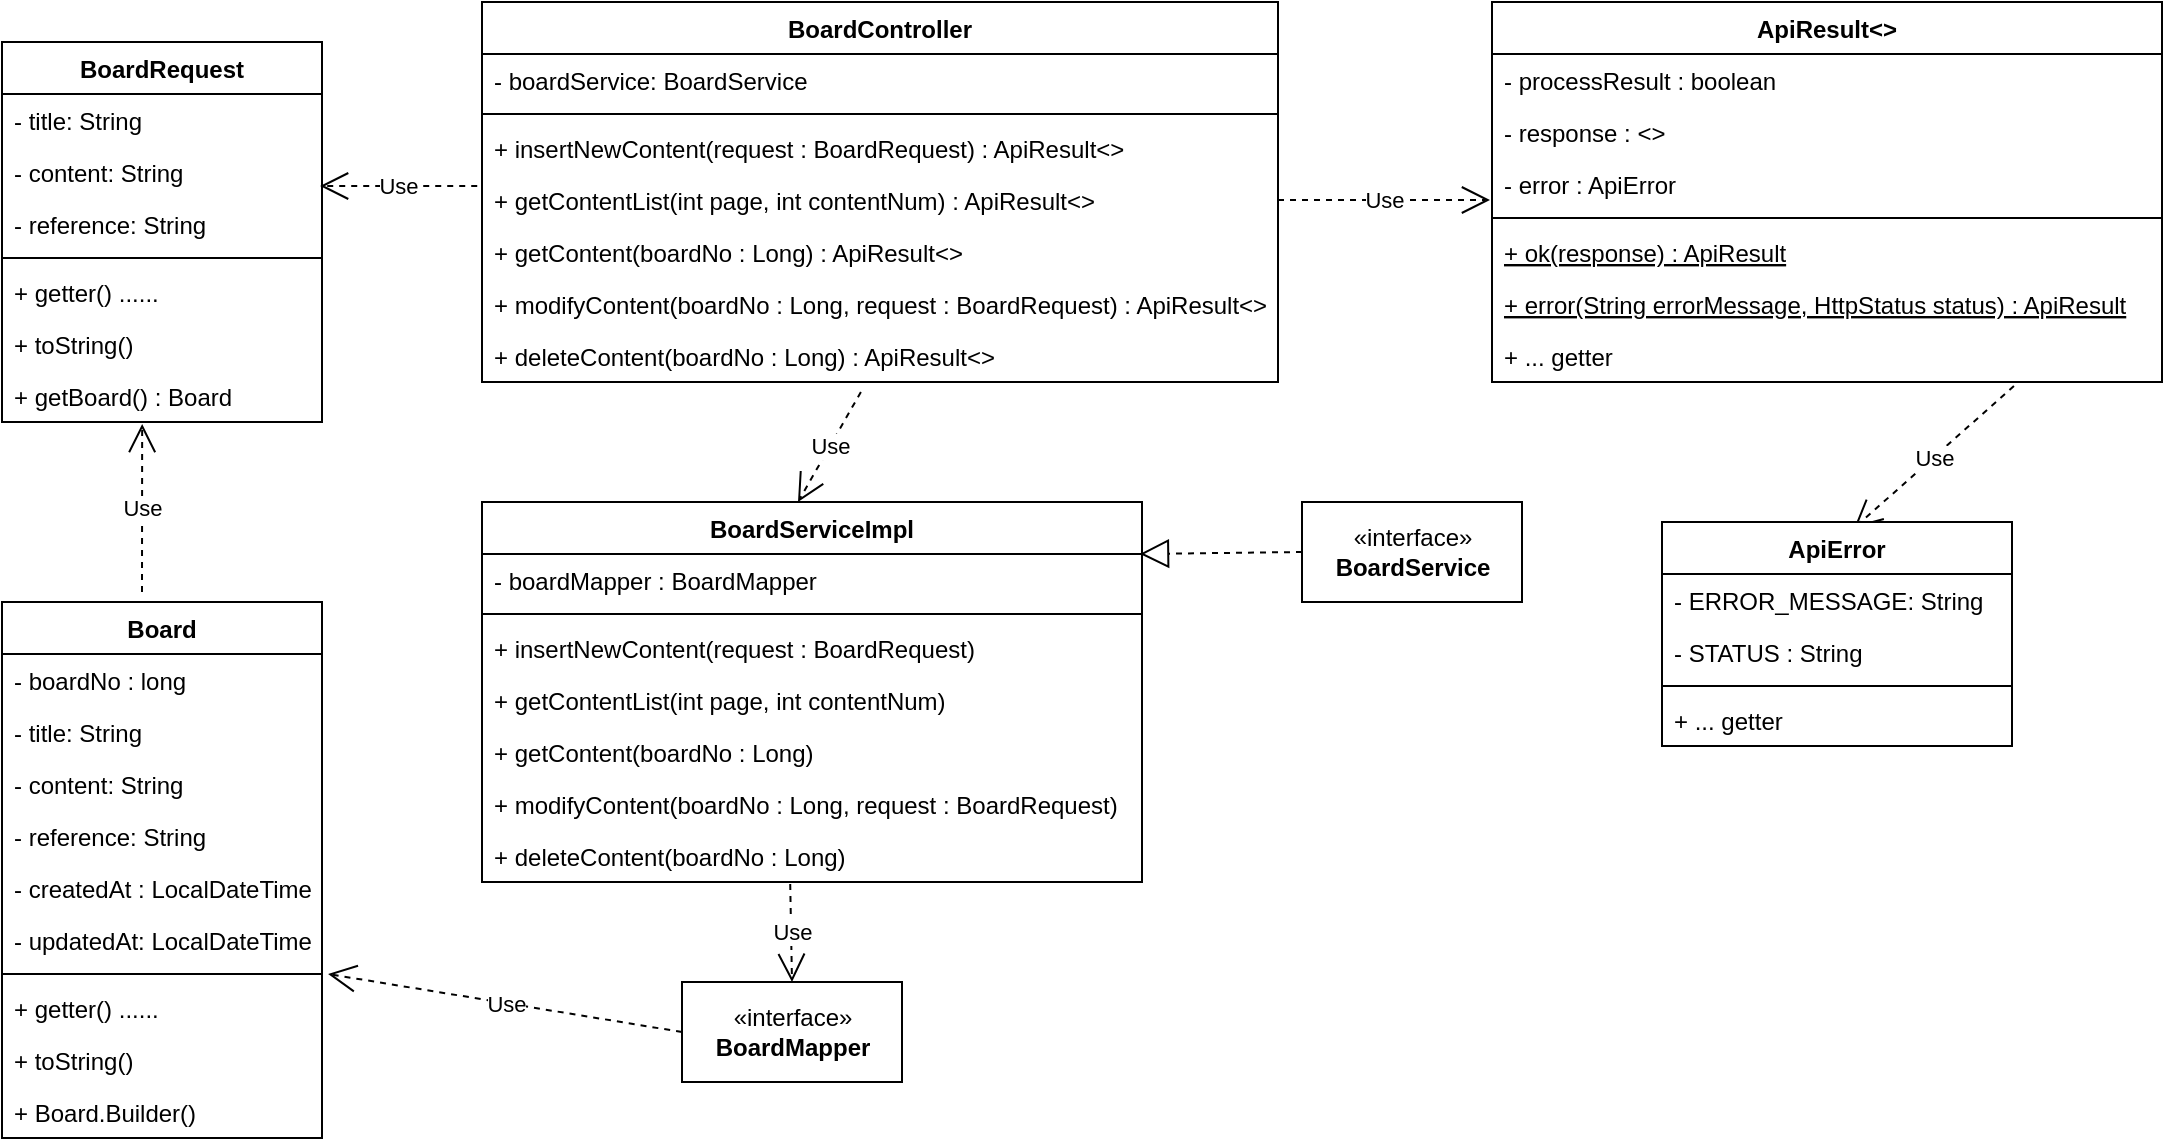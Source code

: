 <mxfile version="13.0.3" type="device"><diagram id="C5RBs43oDa-KdzZeNtuy" name="Page-1"><mxGraphModel dx="1662" dy="832" grid="1" gridSize="10" guides="1" tooltips="1" connect="1" arrows="1" fold="1" page="1" pageScale="1" pageWidth="1169" pageHeight="827" math="0" shadow="0"><root><mxCell id="WIyWlLk6GJQsqaUBKTNV-0"/><mxCell id="WIyWlLk6GJQsqaUBKTNV-1" parent="WIyWlLk6GJQsqaUBKTNV-0"/><mxCell id="ltQEamVowMOBJpzG75vd-33" value="Use" style="endArrow=open;endSize=12;dashed=1;html=1;entryX=0.994;entryY=-0.231;entryDx=0;entryDy=0;entryPerimeter=0;exitX=-0.006;exitY=0.231;exitDx=0;exitDy=0;exitPerimeter=0;" parent="WIyWlLk6GJQsqaUBKTNV-1" source="ltQEamVowMOBJpzG75vd-29" target="ltQEamVowMOBJpzG75vd-25" edge="1"><mxGeometry width="160" relative="1" as="geometry"><mxPoint x="270" y="360" as="sourcePoint"/><mxPoint x="430" y="360" as="targetPoint"/></mxGeometry></mxCell><mxCell id="ltQEamVowMOBJpzG75vd-55" value="Use" style="endArrow=open;endSize=12;dashed=1;html=1;entryX=0.438;entryY=1.038;entryDx=0;entryDy=0;entryPerimeter=0;" parent="WIyWlLk6GJQsqaUBKTNV-1" target="ltQEamVowMOBJpzG75vd-28" edge="1"><mxGeometry width="160" relative="1" as="geometry"><mxPoint x="110" y="375" as="sourcePoint"/><mxPoint x="80.51" y="340.004" as="targetPoint"/></mxGeometry></mxCell><mxCell id="ltQEamVowMOBJpzG75vd-56" value="Use" style="endArrow=open;endSize=12;dashed=1;html=1;exitX=0.476;exitY=1.192;exitDx=0;exitDy=0;exitPerimeter=0;" parent="WIyWlLk6GJQsqaUBKTNV-1" source="ltQEamVowMOBJpzG75vd-32" edge="1"><mxGeometry width="160" relative="1" as="geometry"><mxPoint x="360" y="654.01" as="sourcePoint"/><mxPoint x="438" y="330" as="targetPoint"/></mxGeometry></mxCell><mxCell id="ltQEamVowMOBJpzG75vd-57" value="«interface»&lt;br&gt;&lt;b&gt;BoardService&lt;/b&gt;" style="html=1;" parent="WIyWlLk6GJQsqaUBKTNV-1" vertex="1"><mxGeometry x="690" y="330" width="110" height="50" as="geometry"/></mxCell><mxCell id="ltQEamVowMOBJpzG75vd-68" value="" style="endArrow=block;dashed=1;endFill=0;endSize=12;html=1;exitX=0;exitY=0.5;exitDx=0;exitDy=0;" parent="WIyWlLk6GJQsqaUBKTNV-1" source="ltQEamVowMOBJpzG75vd-57" edge="1"><mxGeometry width="160" relative="1" as="geometry"><mxPoint x="590" y="420" as="sourcePoint"/><mxPoint x="609" y="356" as="targetPoint"/></mxGeometry></mxCell><mxCell id="ltQEamVowMOBJpzG75vd-69" value="«interface»&lt;br&gt;&lt;b&gt;BoardMapper&lt;/b&gt;" style="html=1;" parent="WIyWlLk6GJQsqaUBKTNV-1" vertex="1"><mxGeometry x="380" y="570" width="110" height="50" as="geometry"/></mxCell><mxCell id="ltQEamVowMOBJpzG75vd-70" value="Use" style="endArrow=open;endSize=12;dashed=1;html=1;entryX=0.5;entryY=0;entryDx=0;entryDy=0;exitX=0.467;exitY=1.038;exitDx=0;exitDy=0;exitPerimeter=0;" parent="WIyWlLk6GJQsqaUBKTNV-1" source="ltQEamVowMOBJpzG75vd-52" target="ltQEamVowMOBJpzG75vd-69" edge="1"><mxGeometry width="160" relative="1" as="geometry"><mxPoint x="470" y="724.01" as="sourcePoint"/><mxPoint x="470.08" y="639.998" as="targetPoint"/></mxGeometry></mxCell><mxCell id="ltQEamVowMOBJpzG75vd-71" value="Use" style="endArrow=open;endSize=12;dashed=1;html=1;entryX=1.019;entryY=1.154;entryDx=0;entryDy=0;entryPerimeter=0;exitX=0;exitY=0.5;exitDx=0;exitDy=0;" parent="WIyWlLk6GJQsqaUBKTNV-1" source="ltQEamVowMOBJpzG75vd-69" target="ltQEamVowMOBJpzG75vd-40" edge="1"><mxGeometry width="160" relative="1" as="geometry"><mxPoint x="320" y="704.01" as="sourcePoint"/><mxPoint x="320.08" y="619.998" as="targetPoint"/></mxGeometry></mxCell><mxCell id="46G68UYG8975yDm1quq3-13" value="Use" style="endArrow=open;endSize=12;dashed=1;html=1;exitX=0.779;exitY=1.077;exitDx=0;exitDy=0;exitPerimeter=0;entryX=0.549;entryY=0.027;entryDx=0;entryDy=0;entryPerimeter=0;" edge="1" parent="WIyWlLk6GJQsqaUBKTNV-1" source="46G68UYG8975yDm1quq3-7" target="46G68UYG8975yDm1quq3-8"><mxGeometry width="160" relative="1" as="geometry"><mxPoint x="970" y="274.992" as="sourcePoint"/><mxPoint x="970.92" y="330" as="targetPoint"/></mxGeometry></mxCell><mxCell id="ltQEamVowMOBJpzG75vd-22" value="BoardRequest" style="swimlane;fontStyle=1;align=center;verticalAlign=top;childLayout=stackLayout;horizontal=1;startSize=26;horizontalStack=0;resizeParent=1;resizeParentMax=0;resizeLast=0;collapsible=1;marginBottom=0;" parent="WIyWlLk6GJQsqaUBKTNV-1" vertex="1"><mxGeometry x="40" y="100" width="160" height="190" as="geometry"/></mxCell><mxCell id="ltQEamVowMOBJpzG75vd-23" value="- title: String" style="text;strokeColor=none;fillColor=none;align=left;verticalAlign=top;spacingLeft=4;spacingRight=4;overflow=hidden;rotatable=0;points=[[0,0.5],[1,0.5]];portConstraint=eastwest;" parent="ltQEamVowMOBJpzG75vd-22" vertex="1"><mxGeometry y="26" width="160" height="26" as="geometry"/></mxCell><mxCell id="ltQEamVowMOBJpzG75vd-24" value="- content: String" style="text;strokeColor=none;fillColor=none;align=left;verticalAlign=top;spacingLeft=4;spacingRight=4;overflow=hidden;rotatable=0;points=[[0,0.5],[1,0.5]];portConstraint=eastwest;" parent="ltQEamVowMOBJpzG75vd-22" vertex="1"><mxGeometry y="52" width="160" height="26" as="geometry"/></mxCell><mxCell id="ltQEamVowMOBJpzG75vd-25" value="- reference: String" style="text;strokeColor=none;fillColor=none;align=left;verticalAlign=top;spacingLeft=4;spacingRight=4;overflow=hidden;rotatable=0;points=[[0,0.5],[1,0.5]];portConstraint=eastwest;" parent="ltQEamVowMOBJpzG75vd-22" vertex="1"><mxGeometry y="78" width="160" height="26" as="geometry"/></mxCell><mxCell id="ltQEamVowMOBJpzG75vd-26" value="" style="line;strokeWidth=1;fillColor=none;align=left;verticalAlign=middle;spacingTop=-1;spacingLeft=3;spacingRight=3;rotatable=0;labelPosition=right;points=[];portConstraint=eastwest;" parent="ltQEamVowMOBJpzG75vd-22" vertex="1"><mxGeometry y="104" width="160" height="8" as="geometry"/></mxCell><mxCell id="ltQEamVowMOBJpzG75vd-27" value="+ getter() ......" style="text;strokeColor=none;fillColor=none;align=left;verticalAlign=top;spacingLeft=4;spacingRight=4;overflow=hidden;rotatable=0;points=[[0,0.5],[1,0.5]];portConstraint=eastwest;" parent="ltQEamVowMOBJpzG75vd-22" vertex="1"><mxGeometry y="112" width="160" height="26" as="geometry"/></mxCell><mxCell id="ltQEamVowMOBJpzG75vd-54" value="+ toString()" style="text;strokeColor=none;fillColor=none;align=left;verticalAlign=top;spacingLeft=4;spacingRight=4;overflow=hidden;rotatable=0;points=[[0,0.5],[1,0.5]];portConstraint=eastwest;" parent="ltQEamVowMOBJpzG75vd-22" vertex="1"><mxGeometry y="138" width="160" height="26" as="geometry"/></mxCell><mxCell id="ltQEamVowMOBJpzG75vd-28" value="+ getBoard() : Board" style="text;strokeColor=none;fillColor=none;align=left;verticalAlign=top;spacingLeft=4;spacingRight=4;overflow=hidden;rotatable=0;points=[[0,0.5],[1,0.5]];portConstraint=eastwest;" parent="ltQEamVowMOBJpzG75vd-22" vertex="1"><mxGeometry y="164" width="160" height="26" as="geometry"/></mxCell><mxCell id="ltQEamVowMOBJpzG75vd-11" value="BoardController" style="swimlane;fontStyle=1;align=center;verticalAlign=top;childLayout=stackLayout;horizontal=1;startSize=26;horizontalStack=0;resizeParent=1;resizeParentMax=0;resizeLast=0;collapsible=1;marginBottom=0;" parent="WIyWlLk6GJQsqaUBKTNV-1" vertex="1"><mxGeometry x="280" y="80" width="398" height="190" as="geometry"/></mxCell><mxCell id="ltQEamVowMOBJpzG75vd-15" value="- boardService: BoardService" style="text;strokeColor=none;fillColor=none;align=left;verticalAlign=top;spacingLeft=4;spacingRight=4;overflow=hidden;rotatable=0;points=[[0,0.5],[1,0.5]];portConstraint=eastwest;" parent="ltQEamVowMOBJpzG75vd-11" vertex="1"><mxGeometry y="26" width="398" height="26" as="geometry"/></mxCell><mxCell id="ltQEamVowMOBJpzG75vd-18" value="" style="line;strokeWidth=1;fillColor=none;align=left;verticalAlign=middle;spacingTop=-1;spacingLeft=3;spacingRight=3;rotatable=0;labelPosition=right;points=[];portConstraint=eastwest;" parent="ltQEamVowMOBJpzG75vd-11" vertex="1"><mxGeometry y="52" width="398" height="8" as="geometry"/></mxCell><mxCell id="ltQEamVowMOBJpzG75vd-20" value="+ insertNewContent(request : BoardRequest) : ApiResult&lt;&gt;" style="text;strokeColor=none;fillColor=none;align=left;verticalAlign=top;spacingLeft=4;spacingRight=4;overflow=hidden;rotatable=0;points=[[0,0.5],[1,0.5]];portConstraint=eastwest;" parent="ltQEamVowMOBJpzG75vd-11" vertex="1"><mxGeometry y="60" width="398" height="26" as="geometry"/></mxCell><mxCell id="ltQEamVowMOBJpzG75vd-29" value="+ getContentList(int page, int contentNum) : ApiResult&lt;&gt;" style="text;strokeColor=none;fillColor=none;align=left;verticalAlign=top;spacingLeft=4;spacingRight=4;overflow=hidden;rotatable=0;points=[[0,0.5],[1,0.5]];portConstraint=eastwest;" parent="ltQEamVowMOBJpzG75vd-11" vertex="1"><mxGeometry y="86" width="398" height="26" as="geometry"/></mxCell><mxCell id="ltQEamVowMOBJpzG75vd-30" value="+ getContent(boardNo : Long) : ApiResult&lt;&gt;" style="text;strokeColor=none;fillColor=none;align=left;verticalAlign=top;spacingLeft=4;spacingRight=4;overflow=hidden;rotatable=0;points=[[0,0.5],[1,0.5]];portConstraint=eastwest;" parent="ltQEamVowMOBJpzG75vd-11" vertex="1"><mxGeometry y="112" width="398" height="26" as="geometry"/></mxCell><mxCell id="ltQEamVowMOBJpzG75vd-31" value="+ modifyContent(boardNo : Long, request : BoardRequest) : ApiResult&lt;&gt;" style="text;strokeColor=none;fillColor=none;align=left;verticalAlign=top;spacingLeft=4;spacingRight=4;overflow=hidden;rotatable=0;points=[[0,0.5],[1,0.5]];portConstraint=eastwest;" parent="ltQEamVowMOBJpzG75vd-11" vertex="1"><mxGeometry y="138" width="398" height="26" as="geometry"/></mxCell><mxCell id="ltQEamVowMOBJpzG75vd-32" value="+ deleteContent(boardNo : Long) : ApiResult&lt;&gt;" style="text;strokeColor=none;fillColor=none;align=left;verticalAlign=top;spacingLeft=4;spacingRight=4;overflow=hidden;rotatable=0;points=[[0,0.5],[1,0.5]];portConstraint=eastwest;" parent="ltQEamVowMOBJpzG75vd-11" vertex="1"><mxGeometry y="164" width="398" height="26" as="geometry"/></mxCell><mxCell id="ltQEamVowMOBJpzG75vd-34" value="Board" style="swimlane;fontStyle=1;align=center;verticalAlign=top;childLayout=stackLayout;horizontal=1;startSize=26;horizontalStack=0;resizeParent=1;resizeParentMax=0;resizeLast=0;collapsible=1;marginBottom=0;" parent="WIyWlLk6GJQsqaUBKTNV-1" vertex="1"><mxGeometry x="40" y="380" width="160" height="268" as="geometry"/></mxCell><mxCell id="ltQEamVowMOBJpzG75vd-35" value="- boardNo : long" style="text;strokeColor=none;fillColor=none;align=left;verticalAlign=top;spacingLeft=4;spacingRight=4;overflow=hidden;rotatable=0;points=[[0,0.5],[1,0.5]];portConstraint=eastwest;" parent="ltQEamVowMOBJpzG75vd-34" vertex="1"><mxGeometry y="26" width="160" height="26" as="geometry"/></mxCell><mxCell id="ltQEamVowMOBJpzG75vd-36" value="- title: String" style="text;strokeColor=none;fillColor=none;align=left;verticalAlign=top;spacingLeft=4;spacingRight=4;overflow=hidden;rotatable=0;points=[[0,0.5],[1,0.5]];portConstraint=eastwest;" parent="ltQEamVowMOBJpzG75vd-34" vertex="1"><mxGeometry y="52" width="160" height="26" as="geometry"/></mxCell><mxCell id="ltQEamVowMOBJpzG75vd-37" value="- content: String" style="text;strokeColor=none;fillColor=none;align=left;verticalAlign=top;spacingLeft=4;spacingRight=4;overflow=hidden;rotatable=0;points=[[0,0.5],[1,0.5]];portConstraint=eastwest;" parent="ltQEamVowMOBJpzG75vd-34" vertex="1"><mxGeometry y="78" width="160" height="26" as="geometry"/></mxCell><mxCell id="ltQEamVowMOBJpzG75vd-38" value="- reference: String" style="text;strokeColor=none;fillColor=none;align=left;verticalAlign=top;spacingLeft=4;spacingRight=4;overflow=hidden;rotatable=0;points=[[0,0.5],[1,0.5]];portConstraint=eastwest;" parent="ltQEamVowMOBJpzG75vd-34" vertex="1"><mxGeometry y="104" width="160" height="26" as="geometry"/></mxCell><mxCell id="ltQEamVowMOBJpzG75vd-39" value="- createdAt : LocalDateTime" style="text;strokeColor=none;fillColor=none;align=left;verticalAlign=top;spacingLeft=4;spacingRight=4;overflow=hidden;rotatable=0;points=[[0,0.5],[1,0.5]];portConstraint=eastwest;" parent="ltQEamVowMOBJpzG75vd-34" vertex="1"><mxGeometry y="130" width="160" height="26" as="geometry"/></mxCell><mxCell id="ltQEamVowMOBJpzG75vd-40" value="- updatedAt: LocalDateTime" style="text;strokeColor=none;fillColor=none;align=left;verticalAlign=top;spacingLeft=4;spacingRight=4;overflow=hidden;rotatable=0;points=[[0,0.5],[1,0.5]];portConstraint=eastwest;" parent="ltQEamVowMOBJpzG75vd-34" vertex="1"><mxGeometry y="156" width="160" height="26" as="geometry"/></mxCell><mxCell id="ltQEamVowMOBJpzG75vd-41" value="" style="line;strokeWidth=1;fillColor=none;align=left;verticalAlign=middle;spacingTop=-1;spacingLeft=3;spacingRight=3;rotatable=0;labelPosition=right;points=[];portConstraint=eastwest;" parent="ltQEamVowMOBJpzG75vd-34" vertex="1"><mxGeometry y="182" width="160" height="8" as="geometry"/></mxCell><mxCell id="ltQEamVowMOBJpzG75vd-42" value="+ getter() ......" style="text;strokeColor=none;fillColor=none;align=left;verticalAlign=top;spacingLeft=4;spacingRight=4;overflow=hidden;rotatable=0;points=[[0,0.5],[1,0.5]];portConstraint=eastwest;" parent="ltQEamVowMOBJpzG75vd-34" vertex="1"><mxGeometry y="190" width="160" height="26" as="geometry"/></mxCell><mxCell id="ltQEamVowMOBJpzG75vd-43" value="+ toString()" style="text;strokeColor=none;fillColor=none;align=left;verticalAlign=top;spacingLeft=4;spacingRight=4;overflow=hidden;rotatable=0;points=[[0,0.5],[1,0.5]];portConstraint=eastwest;" parent="ltQEamVowMOBJpzG75vd-34" vertex="1"><mxGeometry y="216" width="160" height="26" as="geometry"/></mxCell><mxCell id="ltQEamVowMOBJpzG75vd-44" value="+ Board.Builder()" style="text;strokeColor=none;fillColor=none;align=left;verticalAlign=top;spacingLeft=4;spacingRight=4;overflow=hidden;rotatable=0;points=[[0,0.5],[1,0.5]];portConstraint=eastwest;" parent="ltQEamVowMOBJpzG75vd-34" vertex="1"><mxGeometry y="242" width="160" height="26" as="geometry"/></mxCell><mxCell id="ltQEamVowMOBJpzG75vd-0" value="BoardServiceImpl" style="swimlane;fontStyle=1;align=center;verticalAlign=top;childLayout=stackLayout;horizontal=1;startSize=26;horizontalStack=0;resizeParent=1;resizeParentMax=0;resizeLast=0;collapsible=1;marginBottom=0;" parent="WIyWlLk6GJQsqaUBKTNV-1" vertex="1"><mxGeometry x="280" y="330" width="330" height="190" as="geometry"/></mxCell><mxCell id="ltQEamVowMOBJpzG75vd-1" value="- boardMapper : BoardMapper" style="text;strokeColor=none;fillColor=none;align=left;verticalAlign=top;spacingLeft=4;spacingRight=4;overflow=hidden;rotatable=0;points=[[0,0.5],[1,0.5]];portConstraint=eastwest;" parent="ltQEamVowMOBJpzG75vd-0" vertex="1"><mxGeometry y="26" width="330" height="26" as="geometry"/></mxCell><mxCell id="ltQEamVowMOBJpzG75vd-2" value="" style="line;strokeWidth=1;fillColor=none;align=left;verticalAlign=middle;spacingTop=-1;spacingLeft=3;spacingRight=3;rotatable=0;labelPosition=right;points=[];portConstraint=eastwest;" parent="ltQEamVowMOBJpzG75vd-0" vertex="1"><mxGeometry y="52" width="330" height="8" as="geometry"/></mxCell><mxCell id="ltQEamVowMOBJpzG75vd-48" value="+ insertNewContent(request : BoardRequest)" style="text;strokeColor=none;fillColor=none;align=left;verticalAlign=top;spacingLeft=4;spacingRight=4;overflow=hidden;rotatable=0;points=[[0,0.5],[1,0.5]];portConstraint=eastwest;" parent="ltQEamVowMOBJpzG75vd-0" vertex="1"><mxGeometry y="60" width="330" height="26" as="geometry"/></mxCell><mxCell id="ltQEamVowMOBJpzG75vd-49" value="+ getContentList(int page, int contentNum)" style="text;strokeColor=none;fillColor=none;align=left;verticalAlign=top;spacingLeft=4;spacingRight=4;overflow=hidden;rotatable=0;points=[[0,0.5],[1,0.5]];portConstraint=eastwest;" parent="ltQEamVowMOBJpzG75vd-0" vertex="1"><mxGeometry y="86" width="330" height="26" as="geometry"/></mxCell><mxCell id="ltQEamVowMOBJpzG75vd-50" value="+ getContent(boardNo : Long)" style="text;strokeColor=none;fillColor=none;align=left;verticalAlign=top;spacingLeft=4;spacingRight=4;overflow=hidden;rotatable=0;points=[[0,0.5],[1,0.5]];portConstraint=eastwest;" parent="ltQEamVowMOBJpzG75vd-0" vertex="1"><mxGeometry y="112" width="330" height="26" as="geometry"/></mxCell><mxCell id="ltQEamVowMOBJpzG75vd-51" value="+ modifyContent(boardNo : Long, request : BoardRequest)" style="text;strokeColor=none;fillColor=none;align=left;verticalAlign=top;spacingLeft=4;spacingRight=4;overflow=hidden;rotatable=0;points=[[0,0.5],[1,0.5]];portConstraint=eastwest;" parent="ltQEamVowMOBJpzG75vd-0" vertex="1"><mxGeometry y="138" width="330" height="26" as="geometry"/></mxCell><mxCell id="ltQEamVowMOBJpzG75vd-52" value="+ deleteContent(boardNo : Long)" style="text;strokeColor=none;fillColor=none;align=left;verticalAlign=top;spacingLeft=4;spacingRight=4;overflow=hidden;rotatable=0;points=[[0,0.5],[1,0.5]];portConstraint=eastwest;" parent="ltQEamVowMOBJpzG75vd-0" vertex="1"><mxGeometry y="164" width="330" height="26" as="geometry"/></mxCell><mxCell id="46G68UYG8975yDm1quq3-8" value="ApiError" style="swimlane;fontStyle=1;align=center;verticalAlign=top;childLayout=stackLayout;horizontal=1;startSize=26;horizontalStack=0;resizeParent=1;resizeParentMax=0;resizeLast=0;collapsible=1;marginBottom=0;" vertex="1" parent="WIyWlLk6GJQsqaUBKTNV-1"><mxGeometry x="870" y="340" width="175" height="112" as="geometry"/></mxCell><mxCell id="46G68UYG8975yDm1quq3-9" value="- ERROR_MESSAGE: String" style="text;strokeColor=none;fillColor=none;align=left;verticalAlign=top;spacingLeft=4;spacingRight=4;overflow=hidden;rotatable=0;points=[[0,0.5],[1,0.5]];portConstraint=eastwest;fontStyle=0" vertex="1" parent="46G68UYG8975yDm1quq3-8"><mxGeometry y="26" width="175" height="26" as="geometry"/></mxCell><mxCell id="46G68UYG8975yDm1quq3-10" value="- STATUS : String" style="text;strokeColor=none;fillColor=none;align=left;verticalAlign=top;spacingLeft=4;spacingRight=4;overflow=hidden;rotatable=0;points=[[0,0.5],[1,0.5]];portConstraint=eastwest;fontStyle=0" vertex="1" parent="46G68UYG8975yDm1quq3-8"><mxGeometry y="52" width="175" height="26" as="geometry"/></mxCell><mxCell id="46G68UYG8975yDm1quq3-11" value="" style="line;strokeWidth=1;fillColor=none;align=left;verticalAlign=middle;spacingTop=-1;spacingLeft=3;spacingRight=3;rotatable=0;labelPosition=right;points=[];portConstraint=eastwest;" vertex="1" parent="46G68UYG8975yDm1quq3-8"><mxGeometry y="78" width="175" height="8" as="geometry"/></mxCell><mxCell id="46G68UYG8975yDm1quq3-12" value="+ ... getter" style="text;strokeColor=none;fillColor=none;align=left;verticalAlign=top;spacingLeft=4;spacingRight=4;overflow=hidden;rotatable=0;points=[[0,0.5],[1,0.5]];portConstraint=eastwest;" vertex="1" parent="46G68UYG8975yDm1quq3-8"><mxGeometry y="86" width="175" height="26" as="geometry"/></mxCell><mxCell id="46G68UYG8975yDm1quq3-0" value="ApiResult&lt;&gt;" style="swimlane;fontStyle=1;align=center;verticalAlign=top;childLayout=stackLayout;horizontal=1;startSize=26;horizontalStack=0;resizeParent=1;resizeParentMax=0;resizeLast=0;collapsible=1;marginBottom=0;" vertex="1" parent="WIyWlLk6GJQsqaUBKTNV-1"><mxGeometry x="785" y="80" width="335" height="190" as="geometry"/></mxCell><mxCell id="46G68UYG8975yDm1quq3-1" value="- processResult : boolean" style="text;strokeColor=none;fillColor=none;align=left;verticalAlign=top;spacingLeft=4;spacingRight=4;overflow=hidden;rotatable=0;points=[[0,0.5],[1,0.5]];portConstraint=eastwest;" vertex="1" parent="46G68UYG8975yDm1quq3-0"><mxGeometry y="26" width="335" height="26" as="geometry"/></mxCell><mxCell id="46G68UYG8975yDm1quq3-2" value="- response : &lt;&gt;" style="text;strokeColor=none;fillColor=none;align=left;verticalAlign=top;spacingLeft=4;spacingRight=4;overflow=hidden;rotatable=0;points=[[0,0.5],[1,0.5]];portConstraint=eastwest;" vertex="1" parent="46G68UYG8975yDm1quq3-0"><mxGeometry y="52" width="335" height="26" as="geometry"/></mxCell><mxCell id="46G68UYG8975yDm1quq3-3" value="- error : ApiError" style="text;strokeColor=none;fillColor=none;align=left;verticalAlign=top;spacingLeft=4;spacingRight=4;overflow=hidden;rotatable=0;points=[[0,0.5],[1,0.5]];portConstraint=eastwest;" vertex="1" parent="46G68UYG8975yDm1quq3-0"><mxGeometry y="78" width="335" height="26" as="geometry"/></mxCell><mxCell id="46G68UYG8975yDm1quq3-4" value="" style="line;strokeWidth=1;fillColor=none;align=left;verticalAlign=middle;spacingTop=-1;spacingLeft=3;spacingRight=3;rotatable=0;labelPosition=right;points=[];portConstraint=eastwest;" vertex="1" parent="46G68UYG8975yDm1quq3-0"><mxGeometry y="104" width="335" height="8" as="geometry"/></mxCell><mxCell id="46G68UYG8975yDm1quq3-5" value="+ ok(response) : ApiResult" style="text;strokeColor=none;fillColor=none;align=left;verticalAlign=top;spacingLeft=4;spacingRight=4;overflow=hidden;rotatable=0;points=[[0,0.5],[1,0.5]];portConstraint=eastwest;fontStyle=4" vertex="1" parent="46G68UYG8975yDm1quq3-0"><mxGeometry y="112" width="335" height="26" as="geometry"/></mxCell><mxCell id="46G68UYG8975yDm1quq3-6" value="+ error(String errorMessage, HttpStatus status) : ApiResult" style="text;strokeColor=none;fillColor=none;align=left;verticalAlign=top;spacingLeft=4;spacingRight=4;overflow=hidden;rotatable=0;points=[[0,0.5],[1,0.5]];portConstraint=eastwest;fontStyle=4" vertex="1" parent="46G68UYG8975yDm1quq3-0"><mxGeometry y="138" width="335" height="26" as="geometry"/></mxCell><mxCell id="46G68UYG8975yDm1quq3-7" value="+ ... getter" style="text;strokeColor=none;fillColor=none;align=left;verticalAlign=top;spacingLeft=4;spacingRight=4;overflow=hidden;rotatable=0;points=[[0,0.5],[1,0.5]];portConstraint=eastwest;" vertex="1" parent="46G68UYG8975yDm1quq3-0"><mxGeometry y="164" width="335" height="26" as="geometry"/></mxCell><mxCell id="46G68UYG8975yDm1quq3-14" value="Use" style="endArrow=open;endSize=12;dashed=1;html=1;exitX=1;exitY=0.5;exitDx=0;exitDy=0;" edge="1" parent="WIyWlLk6GJQsqaUBKTNV-1" source="ltQEamVowMOBJpzG75vd-29"><mxGeometry width="160" relative="1" as="geometry"><mxPoint x="757.895" y="150.002" as="sourcePoint"/><mxPoint x="784" y="179" as="targetPoint"/></mxGeometry></mxCell></root></mxGraphModel></diagram></mxfile>